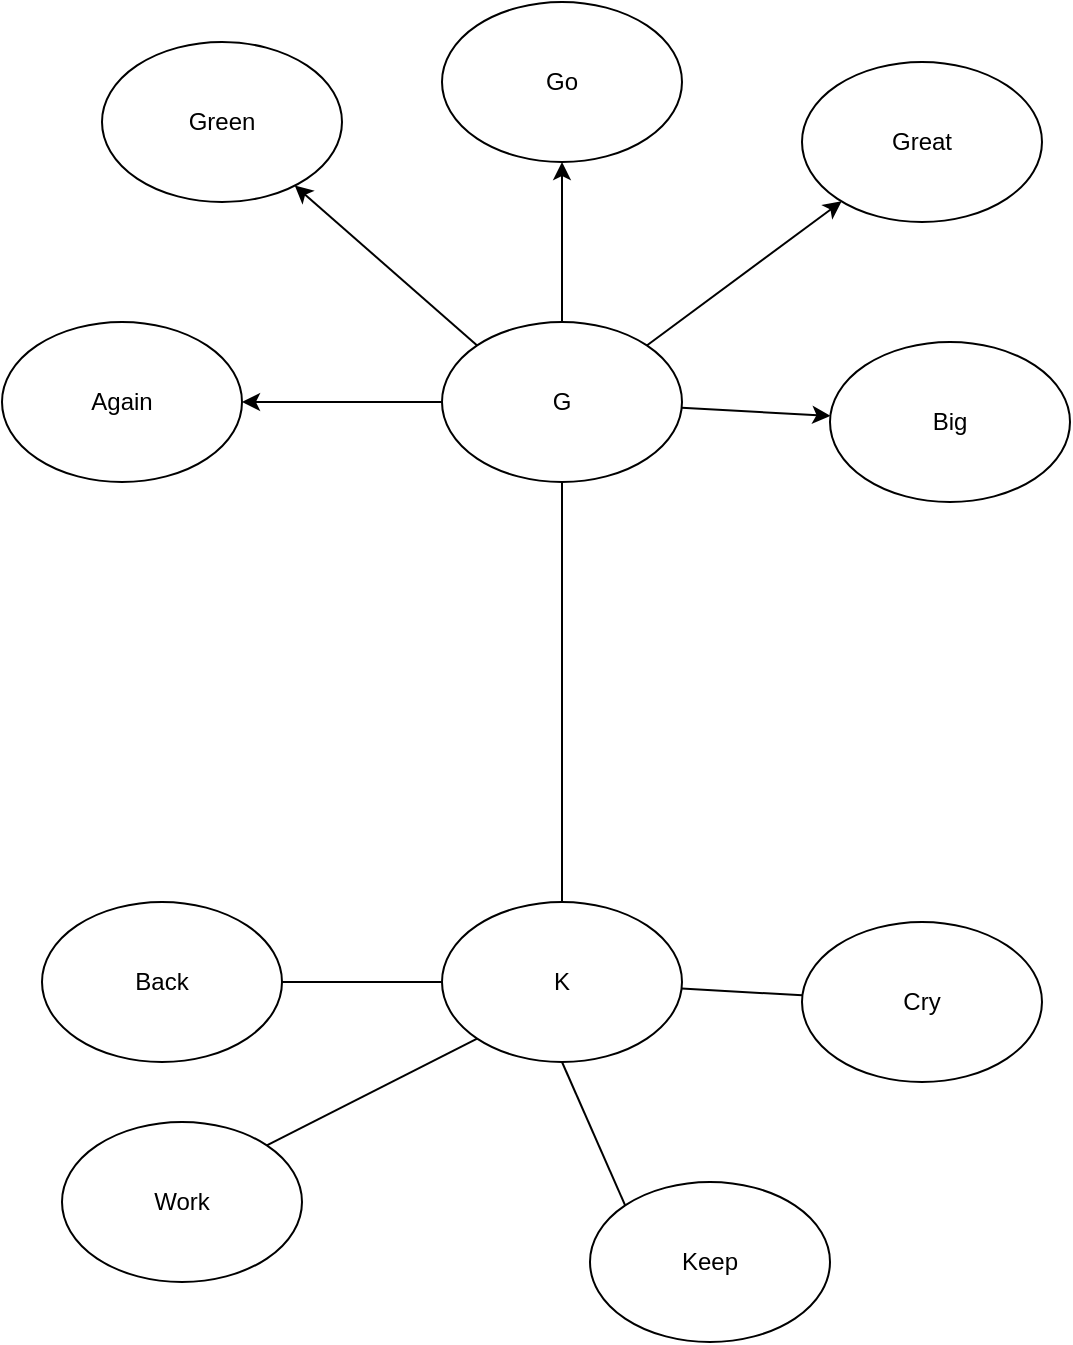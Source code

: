 <mxfile version="15.6.0" type="github">
  <diagram id="xSPHtnjqVK3a8DJXPaqk" name="Consonant">
    <mxGraphModel dx="2182" dy="773" grid="1" gridSize="10" guides="1" tooltips="1" connect="1" arrows="1" fold="1" page="1" pageScale="1" pageWidth="827" pageHeight="1169" math="0" shadow="0">
      <root>
        <mxCell id="0" />
        <mxCell id="1" parent="0" />
        <mxCell id="e4GCMo-crQREHJ02hRd4-3" value="" style="edgeStyle=orthogonalEdgeStyle;rounded=0;orthogonalLoop=1;jettySize=auto;html=1;" edge="1" parent="1" source="e4GCMo-crQREHJ02hRd4-1" target="e4GCMo-crQREHJ02hRd4-2">
          <mxGeometry relative="1" as="geometry" />
        </mxCell>
        <mxCell id="e4GCMo-crQREHJ02hRd4-5" style="rounded=0;orthogonalLoop=1;jettySize=auto;html=1;exitX=0;exitY=0;exitDx=0;exitDy=0;" edge="1" parent="1" source="e4GCMo-crQREHJ02hRd4-1" target="e4GCMo-crQREHJ02hRd4-4">
          <mxGeometry relative="1" as="geometry" />
        </mxCell>
        <mxCell id="e4GCMo-crQREHJ02hRd4-7" style="edgeStyle=none;rounded=0;orthogonalLoop=1;jettySize=auto;html=1;exitX=1;exitY=0;exitDx=0;exitDy=0;" edge="1" parent="1" source="e4GCMo-crQREHJ02hRd4-1" target="e4GCMo-crQREHJ02hRd4-6">
          <mxGeometry relative="1" as="geometry" />
        </mxCell>
        <mxCell id="e4GCMo-crQREHJ02hRd4-9" value="" style="edgeStyle=none;rounded=0;orthogonalLoop=1;jettySize=auto;html=1;" edge="1" parent="1" source="e4GCMo-crQREHJ02hRd4-1" target="e4GCMo-crQREHJ02hRd4-8">
          <mxGeometry relative="1" as="geometry" />
        </mxCell>
        <mxCell id="e4GCMo-crQREHJ02hRd4-11" value="" style="edgeStyle=none;rounded=0;orthogonalLoop=1;jettySize=auto;html=1;" edge="1" parent="1" source="e4GCMo-crQREHJ02hRd4-1" target="e4GCMo-crQREHJ02hRd4-10">
          <mxGeometry relative="1" as="geometry" />
        </mxCell>
        <mxCell id="e4GCMo-crQREHJ02hRd4-13" style="edgeStyle=none;rounded=0;orthogonalLoop=1;jettySize=auto;html=1;entryX=0.5;entryY=0;entryDx=0;entryDy=0;endArrow=none;endFill=0;" edge="1" parent="1" source="e4GCMo-crQREHJ02hRd4-1" target="e4GCMo-crQREHJ02hRd4-12">
          <mxGeometry relative="1" as="geometry" />
        </mxCell>
        <mxCell id="e4GCMo-crQREHJ02hRd4-1" value="G" style="ellipse;whiteSpace=wrap;html=1;" vertex="1" parent="1">
          <mxGeometry x="160" y="360" width="120" height="80" as="geometry" />
        </mxCell>
        <mxCell id="e4GCMo-crQREHJ02hRd4-2" value="Go" style="ellipse;whiteSpace=wrap;html=1;" vertex="1" parent="1">
          <mxGeometry x="160" y="200" width="120" height="80" as="geometry" />
        </mxCell>
        <mxCell id="e4GCMo-crQREHJ02hRd4-4" value="Green" style="ellipse;whiteSpace=wrap;html=1;" vertex="1" parent="1">
          <mxGeometry x="-10" y="220" width="120" height="80" as="geometry" />
        </mxCell>
        <mxCell id="e4GCMo-crQREHJ02hRd4-6" value="Great" style="ellipse;whiteSpace=wrap;html=1;" vertex="1" parent="1">
          <mxGeometry x="340" y="230" width="120" height="80" as="geometry" />
        </mxCell>
        <mxCell id="e4GCMo-crQREHJ02hRd4-8" value="Again" style="ellipse;whiteSpace=wrap;html=1;" vertex="1" parent="1">
          <mxGeometry x="-60" y="360" width="120" height="80" as="geometry" />
        </mxCell>
        <mxCell id="e4GCMo-crQREHJ02hRd4-10" value="Big" style="ellipse;whiteSpace=wrap;html=1;" vertex="1" parent="1">
          <mxGeometry x="354" y="370" width="120" height="80" as="geometry" />
        </mxCell>
        <mxCell id="e4GCMo-crQREHJ02hRd4-15" value="" style="edgeStyle=none;rounded=0;orthogonalLoop=1;jettySize=auto;html=1;endArrow=none;endFill=0;" edge="1" parent="1" source="e4GCMo-crQREHJ02hRd4-12" target="e4GCMo-crQREHJ02hRd4-14">
          <mxGeometry relative="1" as="geometry" />
        </mxCell>
        <mxCell id="e4GCMo-crQREHJ02hRd4-17" value="" style="edgeStyle=none;rounded=0;orthogonalLoop=1;jettySize=auto;html=1;endArrow=none;endFill=0;" edge="1" parent="1" source="e4GCMo-crQREHJ02hRd4-12" target="e4GCMo-crQREHJ02hRd4-16">
          <mxGeometry relative="1" as="geometry" />
        </mxCell>
        <mxCell id="e4GCMo-crQREHJ02hRd4-19" style="edgeStyle=none;rounded=0;orthogonalLoop=1;jettySize=auto;html=1;exitX=0;exitY=1;exitDx=0;exitDy=0;entryX=1;entryY=0;entryDx=0;entryDy=0;endArrow=none;endFill=0;" edge="1" parent="1" source="e4GCMo-crQREHJ02hRd4-12" target="e4GCMo-crQREHJ02hRd4-18">
          <mxGeometry relative="1" as="geometry" />
        </mxCell>
        <mxCell id="e4GCMo-crQREHJ02hRd4-21" style="edgeStyle=none;rounded=0;orthogonalLoop=1;jettySize=auto;html=1;exitX=0.5;exitY=1;exitDx=0;exitDy=0;entryX=0;entryY=0;entryDx=0;entryDy=0;endArrow=none;endFill=0;" edge="1" parent="1" source="e4GCMo-crQREHJ02hRd4-12" target="e4GCMo-crQREHJ02hRd4-20">
          <mxGeometry relative="1" as="geometry" />
        </mxCell>
        <mxCell id="e4GCMo-crQREHJ02hRd4-12" value="K" style="ellipse;whiteSpace=wrap;html=1;" vertex="1" parent="1">
          <mxGeometry x="160" y="650" width="120" height="80" as="geometry" />
        </mxCell>
        <mxCell id="e4GCMo-crQREHJ02hRd4-14" value="Cry" style="ellipse;whiteSpace=wrap;html=1;" vertex="1" parent="1">
          <mxGeometry x="340" y="660" width="120" height="80" as="geometry" />
        </mxCell>
        <mxCell id="e4GCMo-crQREHJ02hRd4-16" value="Back" style="ellipse;whiteSpace=wrap;html=1;" vertex="1" parent="1">
          <mxGeometry x="-40" y="650" width="120" height="80" as="geometry" />
        </mxCell>
        <mxCell id="e4GCMo-crQREHJ02hRd4-18" value="Work" style="ellipse;whiteSpace=wrap;html=1;" vertex="1" parent="1">
          <mxGeometry x="-30" y="760" width="120" height="80" as="geometry" />
        </mxCell>
        <mxCell id="e4GCMo-crQREHJ02hRd4-20" value="Keep" style="ellipse;whiteSpace=wrap;html=1;" vertex="1" parent="1">
          <mxGeometry x="234" y="790" width="120" height="80" as="geometry" />
        </mxCell>
      </root>
    </mxGraphModel>
  </diagram>
</mxfile>
